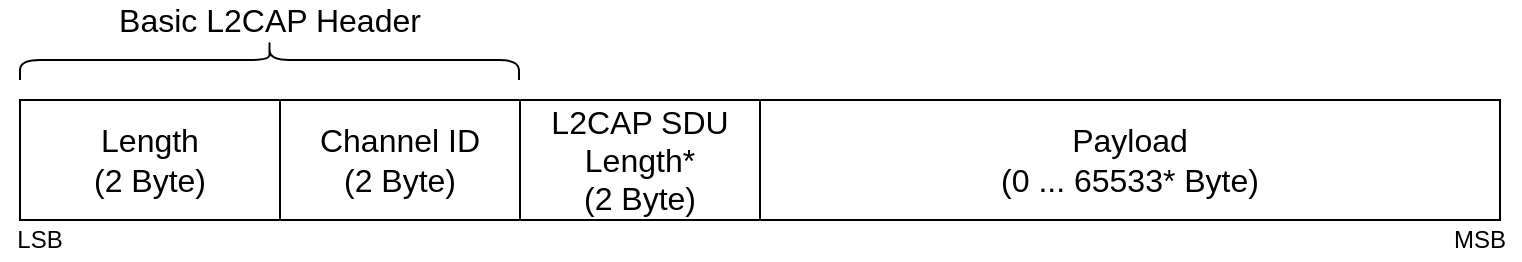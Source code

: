 <mxfile version="14.6.13" type="device"><diagram id="BPXm-SawkmNKSIrZNxvS" name="Page-1"><mxGraphModel dx="1422" dy="825" grid="1" gridSize="10" guides="1" tooltips="1" connect="1" arrows="1" fold="1" page="1" pageScale="1" pageWidth="760" pageHeight="140" math="0" shadow="0"><root><mxCell id="0"/><mxCell id="1" parent="0"/><mxCell id="wfkQLIgqe9IwIQAfflY5-1" value="&lt;font style=&quot;font-size: 16px&quot;&gt;Payload&lt;br&gt;(0 ... 65533* Byte)&lt;br&gt;&lt;/font&gt;" style="rounded=0;whiteSpace=wrap;html=1;" parent="1" vertex="1"><mxGeometry x="380" y="50" width="370" height="60" as="geometry"/></mxCell><mxCell id="wfkQLIgqe9IwIQAfflY5-2" value="&lt;font style=&quot;font-size: 16px&quot;&gt;Channel ID&lt;br&gt;(2 Byte)&lt;/font&gt;" style="rounded=0;whiteSpace=wrap;html=1;" parent="1" vertex="1"><mxGeometry x="140" y="50" width="120" height="60" as="geometry"/></mxCell><mxCell id="wfkQLIgqe9IwIQAfflY5-3" value="&lt;font style=&quot;font-size: 16px&quot;&gt;Length&lt;br&gt;(2 Byte)&lt;/font&gt;" style="rounded=0;whiteSpace=wrap;html=1;" parent="1" vertex="1"><mxGeometry x="10" y="50" width="130" height="60" as="geometry"/></mxCell><mxCell id="wfkQLIgqe9IwIQAfflY5-4" value="" style="shape=curlyBracket;whiteSpace=wrap;html=1;rounded=1;rotation=90;" parent="1" vertex="1"><mxGeometry x="124.75" y="-94.75" width="20" height="249.5" as="geometry"/></mxCell><mxCell id="wfkQLIgqe9IwIQAfflY5-5" value="&lt;font style=&quot;font-size: 16px&quot;&gt;Basic L2CAP Header&lt;/font&gt;" style="text;html=1;strokeColor=none;fillColor=none;align=center;verticalAlign=middle;whiteSpace=wrap;rounded=0;" parent="1" vertex="1"><mxGeometry x="39.75" width="190" height="20" as="geometry"/></mxCell><mxCell id="wfkQLIgqe9IwIQAfflY5-6" value="MSB" style="text;html=1;strokeColor=none;fillColor=none;align=center;verticalAlign=middle;whiteSpace=wrap;rounded=0;" parent="1" vertex="1"><mxGeometry x="720" y="110" width="40" height="20" as="geometry"/></mxCell><mxCell id="wfkQLIgqe9IwIQAfflY5-7" value="LSB" style="text;html=1;strokeColor=none;fillColor=none;align=center;verticalAlign=middle;whiteSpace=wrap;rounded=0;" parent="1" vertex="1"><mxGeometry y="110" width="40" height="20" as="geometry"/></mxCell><mxCell id="wfkQLIgqe9IwIQAfflY5-9" value="&lt;font style=&quot;font-size: 16px&quot;&gt;L2CAP SDU Length*&lt;br&gt;(2 Byte)&lt;/font&gt;" style="rounded=0;whiteSpace=wrap;html=1;" parent="1" vertex="1"><mxGeometry x="260" y="50" width="120" height="60" as="geometry"/></mxCell></root></mxGraphModel></diagram></mxfile>